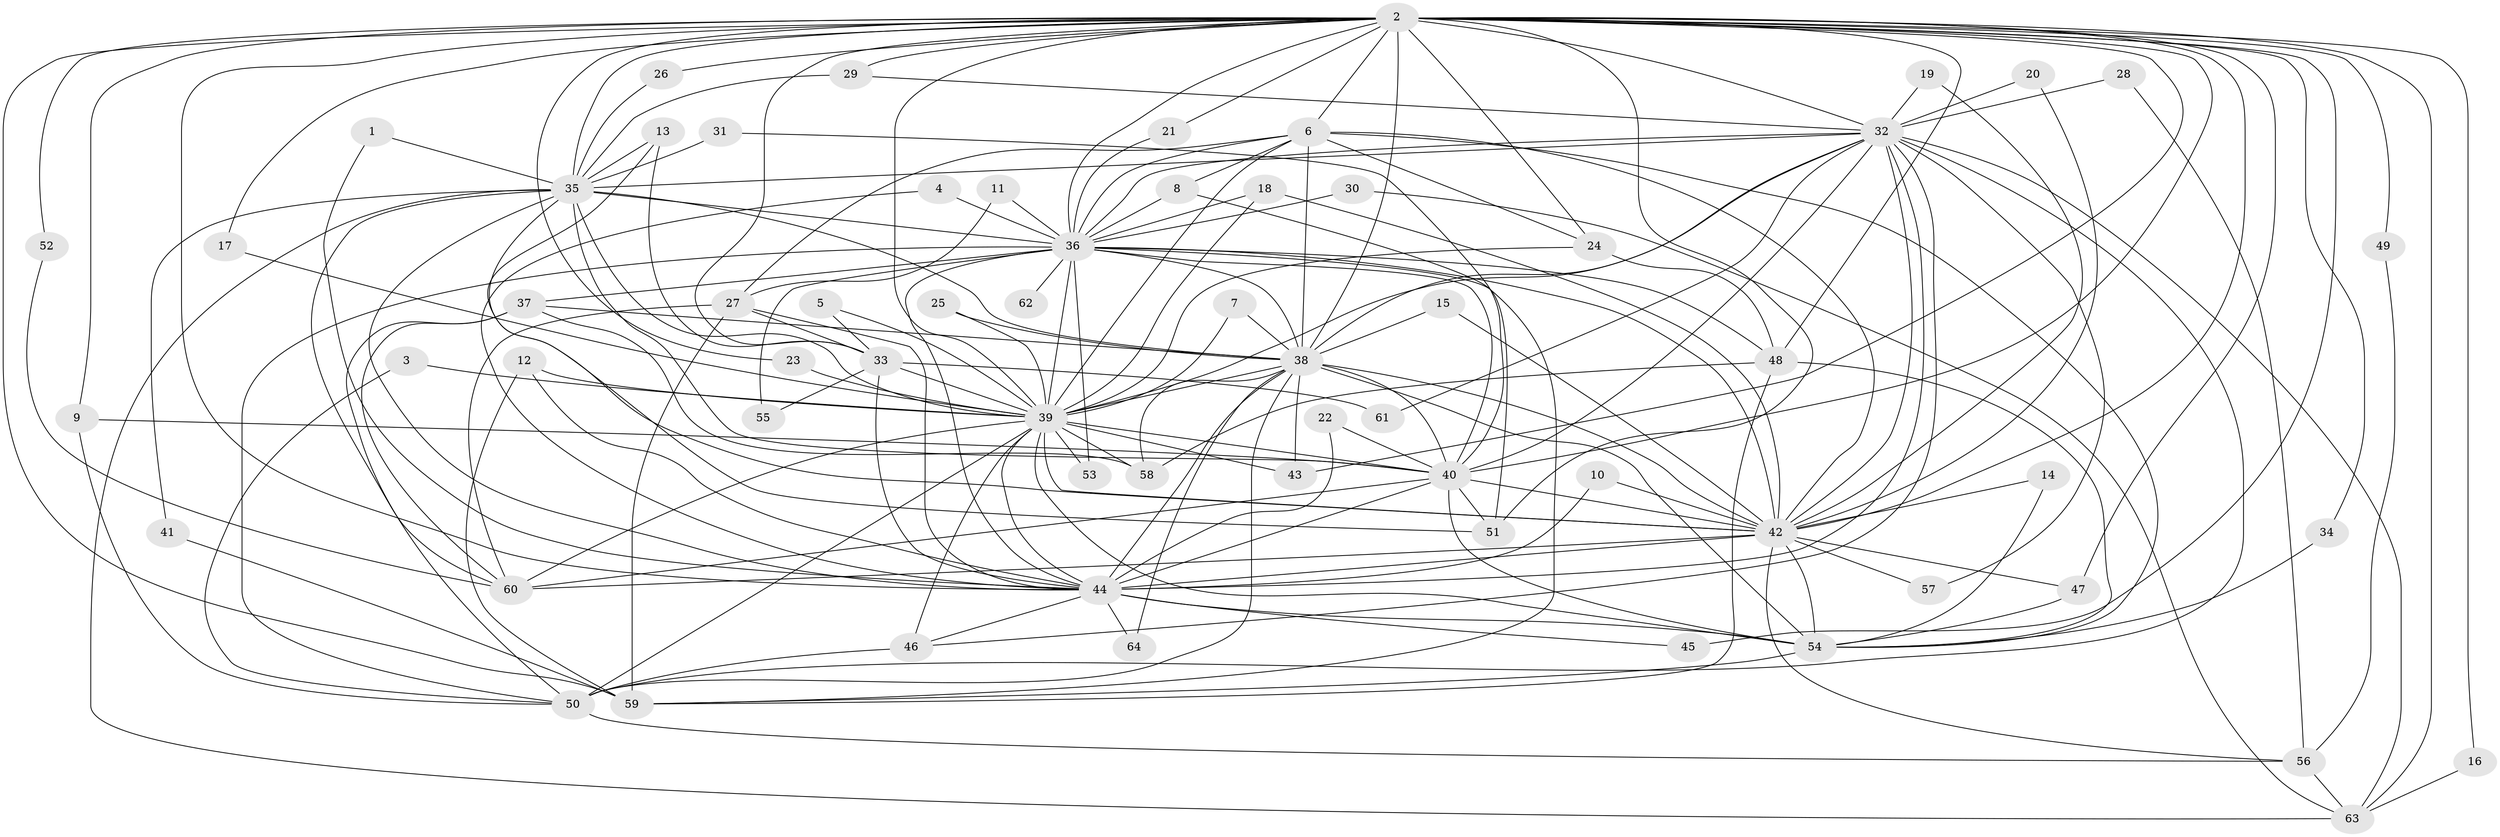 // original degree distribution, {28: 0.0078125, 14: 0.015625, 25: 0.0234375, 19: 0.0078125, 24: 0.0078125, 20: 0.0078125, 34: 0.0078125, 3: 0.1875, 2: 0.5625, 9: 0.0078125, 5: 0.046875, 6: 0.03125, 8: 0.015625, 4: 0.0625, 7: 0.0078125}
// Generated by graph-tools (version 1.1) at 2025/25/03/09/25 03:25:46]
// undirected, 64 vertices, 181 edges
graph export_dot {
graph [start="1"]
  node [color=gray90,style=filled];
  1;
  2;
  3;
  4;
  5;
  6;
  7;
  8;
  9;
  10;
  11;
  12;
  13;
  14;
  15;
  16;
  17;
  18;
  19;
  20;
  21;
  22;
  23;
  24;
  25;
  26;
  27;
  28;
  29;
  30;
  31;
  32;
  33;
  34;
  35;
  36;
  37;
  38;
  39;
  40;
  41;
  42;
  43;
  44;
  45;
  46;
  47;
  48;
  49;
  50;
  51;
  52;
  53;
  54;
  55;
  56;
  57;
  58;
  59;
  60;
  61;
  62;
  63;
  64;
  1 -- 35 [weight=1.0];
  1 -- 44 [weight=1.0];
  2 -- 6 [weight=1.0];
  2 -- 9 [weight=1.0];
  2 -- 16 [weight=1.0];
  2 -- 17 [weight=1.0];
  2 -- 21 [weight=1.0];
  2 -- 23 [weight=1.0];
  2 -- 24 [weight=1.0];
  2 -- 26 [weight=1.0];
  2 -- 29 [weight=1.0];
  2 -- 32 [weight=2.0];
  2 -- 33 [weight=2.0];
  2 -- 34 [weight=1.0];
  2 -- 35 [weight=2.0];
  2 -- 36 [weight=3.0];
  2 -- 38 [weight=2.0];
  2 -- 39 [weight=2.0];
  2 -- 40 [weight=2.0];
  2 -- 42 [weight=2.0];
  2 -- 43 [weight=1.0];
  2 -- 44 [weight=2.0];
  2 -- 45 [weight=2.0];
  2 -- 47 [weight=1.0];
  2 -- 48 [weight=1.0];
  2 -- 49 [weight=1.0];
  2 -- 51 [weight=1.0];
  2 -- 52 [weight=1.0];
  2 -- 59 [weight=1.0];
  2 -- 63 [weight=2.0];
  3 -- 39 [weight=1.0];
  3 -- 50 [weight=1.0];
  4 -- 36 [weight=1.0];
  4 -- 44 [weight=1.0];
  5 -- 33 [weight=1.0];
  5 -- 39 [weight=1.0];
  6 -- 8 [weight=1.0];
  6 -- 24 [weight=1.0];
  6 -- 27 [weight=1.0];
  6 -- 36 [weight=1.0];
  6 -- 38 [weight=1.0];
  6 -- 39 [weight=1.0];
  6 -- 42 [weight=1.0];
  6 -- 54 [weight=1.0];
  7 -- 38 [weight=1.0];
  7 -- 39 [weight=1.0];
  8 -- 36 [weight=1.0];
  8 -- 51 [weight=1.0];
  9 -- 40 [weight=1.0];
  9 -- 50 [weight=1.0];
  10 -- 42 [weight=1.0];
  10 -- 44 [weight=1.0];
  11 -- 27 [weight=1.0];
  11 -- 36 [weight=1.0];
  12 -- 39 [weight=1.0];
  12 -- 44 [weight=1.0];
  12 -- 59 [weight=1.0];
  13 -- 33 [weight=1.0];
  13 -- 35 [weight=1.0];
  13 -- 51 [weight=1.0];
  14 -- 42 [weight=1.0];
  14 -- 54 [weight=1.0];
  15 -- 38 [weight=1.0];
  15 -- 42 [weight=1.0];
  16 -- 63 [weight=1.0];
  17 -- 39 [weight=1.0];
  18 -- 36 [weight=1.0];
  18 -- 39 [weight=1.0];
  18 -- 42 [weight=1.0];
  19 -- 32 [weight=1.0];
  19 -- 42 [weight=1.0];
  20 -- 32 [weight=1.0];
  20 -- 42 [weight=1.0];
  21 -- 36 [weight=1.0];
  22 -- 40 [weight=1.0];
  22 -- 44 [weight=1.0];
  23 -- 39 [weight=1.0];
  24 -- 39 [weight=1.0];
  24 -- 48 [weight=1.0];
  25 -- 38 [weight=1.0];
  25 -- 39 [weight=2.0];
  26 -- 35 [weight=1.0];
  27 -- 33 [weight=1.0];
  27 -- 44 [weight=2.0];
  27 -- 59 [weight=2.0];
  27 -- 60 [weight=1.0];
  28 -- 32 [weight=1.0];
  28 -- 56 [weight=1.0];
  29 -- 32 [weight=1.0];
  29 -- 35 [weight=1.0];
  30 -- 36 [weight=1.0];
  30 -- 63 [weight=1.0];
  31 -- 35 [weight=1.0];
  31 -- 40 [weight=1.0];
  32 -- 35 [weight=1.0];
  32 -- 36 [weight=2.0];
  32 -- 38 [weight=1.0];
  32 -- 39 [weight=1.0];
  32 -- 40 [weight=1.0];
  32 -- 42 [weight=1.0];
  32 -- 44 [weight=3.0];
  32 -- 46 [weight=1.0];
  32 -- 50 [weight=1.0];
  32 -- 57 [weight=1.0];
  32 -- 61 [weight=1.0];
  32 -- 63 [weight=1.0];
  33 -- 39 [weight=1.0];
  33 -- 44 [weight=1.0];
  33 -- 55 [weight=1.0];
  33 -- 61 [weight=1.0];
  34 -- 54 [weight=1.0];
  35 -- 36 [weight=1.0];
  35 -- 38 [weight=2.0];
  35 -- 39 [weight=2.0];
  35 -- 40 [weight=1.0];
  35 -- 41 [weight=1.0];
  35 -- 42 [weight=1.0];
  35 -- 44 [weight=1.0];
  35 -- 60 [weight=1.0];
  35 -- 63 [weight=2.0];
  36 -- 37 [weight=1.0];
  36 -- 38 [weight=1.0];
  36 -- 39 [weight=1.0];
  36 -- 40 [weight=1.0];
  36 -- 42 [weight=1.0];
  36 -- 44 [weight=1.0];
  36 -- 48 [weight=1.0];
  36 -- 50 [weight=1.0];
  36 -- 53 [weight=1.0];
  36 -- 55 [weight=1.0];
  36 -- 59 [weight=1.0];
  36 -- 62 [weight=1.0];
  37 -- 38 [weight=2.0];
  37 -- 50 [weight=1.0];
  37 -- 58 [weight=1.0];
  37 -- 60 [weight=1.0];
  38 -- 39 [weight=2.0];
  38 -- 40 [weight=1.0];
  38 -- 42 [weight=1.0];
  38 -- 43 [weight=1.0];
  38 -- 44 [weight=1.0];
  38 -- 50 [weight=2.0];
  38 -- 54 [weight=1.0];
  38 -- 58 [weight=1.0];
  38 -- 64 [weight=1.0];
  39 -- 40 [weight=1.0];
  39 -- 42 [weight=1.0];
  39 -- 43 [weight=2.0];
  39 -- 44 [weight=1.0];
  39 -- 46 [weight=1.0];
  39 -- 50 [weight=1.0];
  39 -- 53 [weight=2.0];
  39 -- 54 [weight=1.0];
  39 -- 58 [weight=1.0];
  39 -- 60 [weight=1.0];
  40 -- 42 [weight=1.0];
  40 -- 44 [weight=1.0];
  40 -- 51 [weight=2.0];
  40 -- 54 [weight=1.0];
  40 -- 60 [weight=1.0];
  41 -- 59 [weight=1.0];
  42 -- 44 [weight=3.0];
  42 -- 47 [weight=1.0];
  42 -- 54 [weight=1.0];
  42 -- 56 [weight=1.0];
  42 -- 57 [weight=1.0];
  42 -- 60 [weight=1.0];
  44 -- 45 [weight=1.0];
  44 -- 46 [weight=1.0];
  44 -- 54 [weight=1.0];
  44 -- 64 [weight=1.0];
  46 -- 50 [weight=1.0];
  47 -- 54 [weight=1.0];
  48 -- 54 [weight=1.0];
  48 -- 58 [weight=1.0];
  48 -- 59 [weight=1.0];
  49 -- 56 [weight=1.0];
  50 -- 56 [weight=1.0];
  52 -- 60 [weight=1.0];
  54 -- 59 [weight=2.0];
  56 -- 63 [weight=1.0];
}
